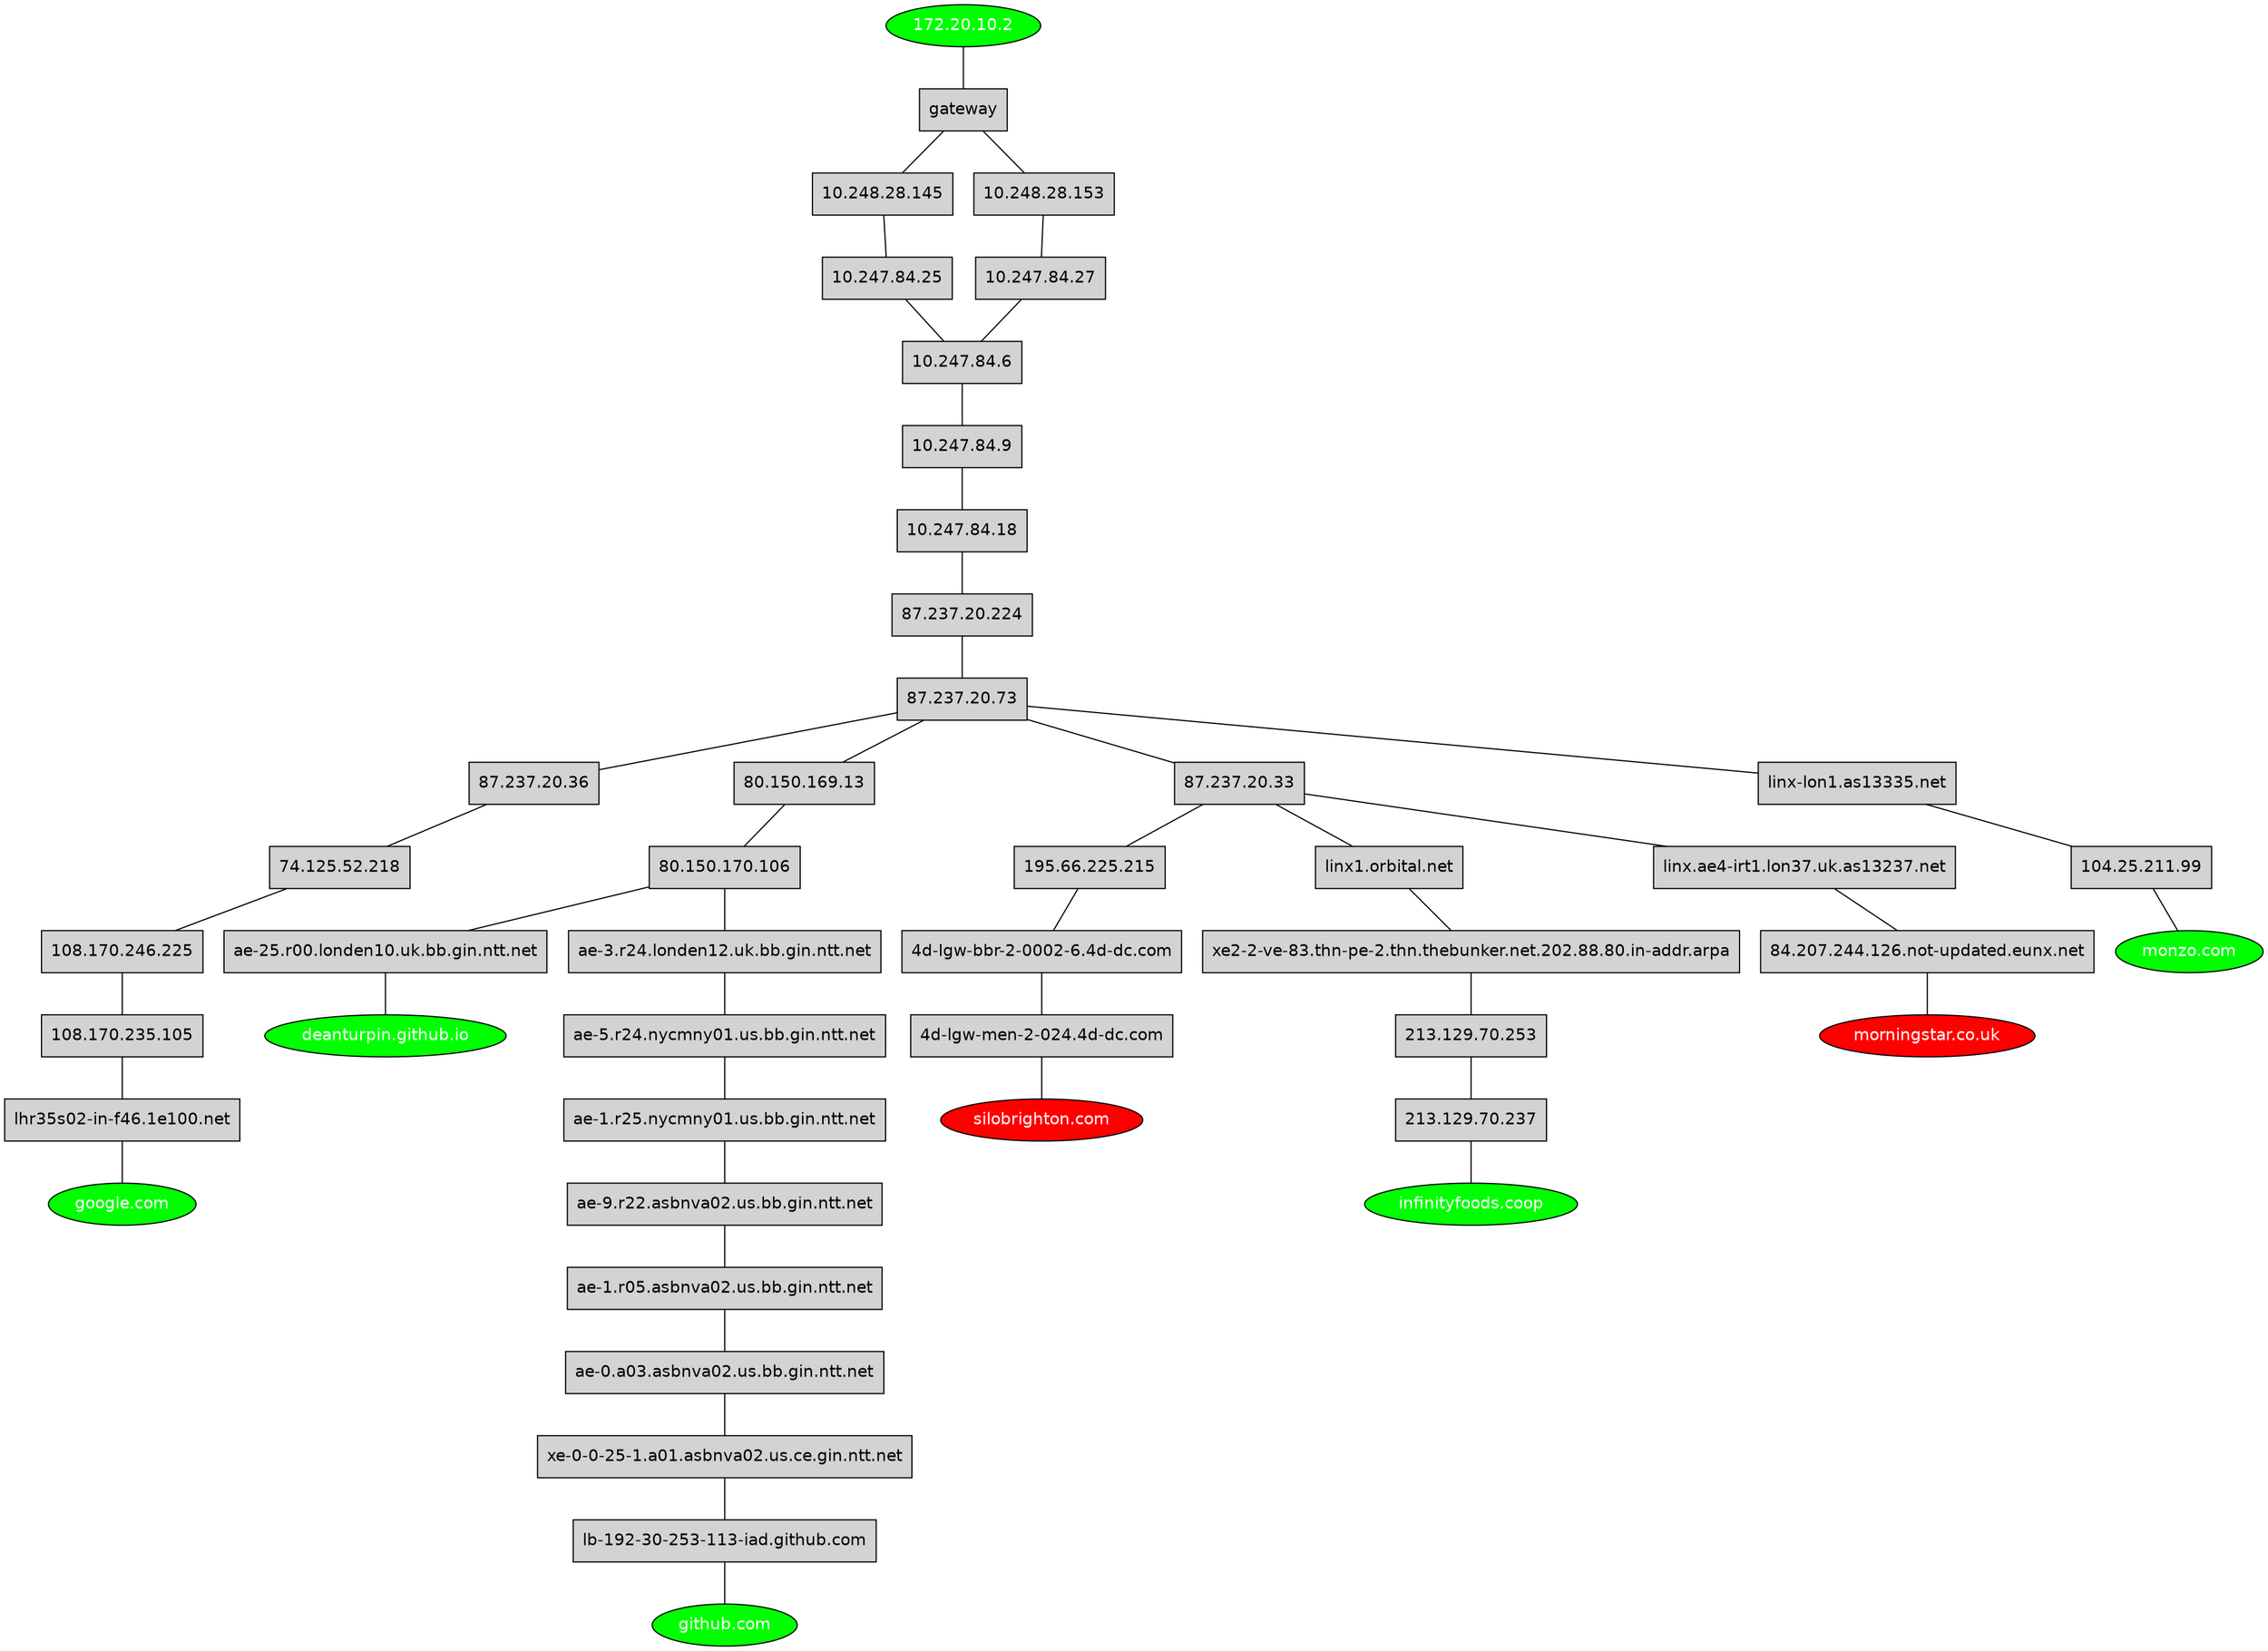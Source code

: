strict graph {

  node [shape=rectangle style=filled fontname=helvetica]
  "soy yo" [label="172.20.10.2" fillcolor=green shape=oval fontcolor=white]

  "google.com" [fillcolor=green shape=oval fontcolor=white]
  "deanturpin.github.io" [fillcolor=green shape=oval fontcolor=white]
  "github.com" [fillcolor=green shape=oval fontcolor=white]
  "silobrighton.com" [fillcolor=red shape=oval fontcolor=white]
  "monzo.com" [fillcolor=green shape=oval fontcolor=white]
  "infinityfoods.coop" [fillcolor=green shape=oval fontcolor=white]
  "morningstar.co.uk" [fillcolor=red shape=oval fontcolor=white]
  "soy yo"--"gateway"--"10.248.28.145"--"10.247.84.25"--"10.247.84.6"--"10.247.84.9"--"10.247.84.18"--"87.237.20.224"--"87.237.20.73"--"87.237.20.36"--"74.125.52.218"--"108.170.246.225"--"108.170.235.105"--"lhr35s02-in-f46.1e100.net"--"google.com"
  "soy yo"--"gateway"--"10.248.28.153"--"10.247.84.27"--"10.247.84.6"--"10.247.84.9"--"10.247.84.18"--"87.237.20.224"--"87.237.20.73"--"80.150.169.13"--"80.150.170.106"--"ae-25.r00.londen10.uk.bb.gin.ntt.net"--"deanturpin.github.io"
  "soy yo"--"gateway"--"10.248.28.153"--"10.247.84.27"--"10.247.84.6"--"10.247.84.9"--"10.247.84.18"--"87.237.20.224"--"87.237.20.73"--"80.150.169.13"--"80.150.170.106"--"ae-3.r24.londen12.uk.bb.gin.ntt.net"--"ae-5.r24.nycmny01.us.bb.gin.ntt.net"--"ae-1.r25.nycmny01.us.bb.gin.ntt.net"--"ae-9.r22.asbnva02.us.bb.gin.ntt.net"--"ae-1.r05.asbnva02.us.bb.gin.ntt.net"--"ae-0.a03.asbnva02.us.bb.gin.ntt.net"--"xe-0-0-25-1.a01.asbnva02.us.ce.gin.ntt.net"--"lb-192-30-253-113-iad.github.com"--"github.com"
  "soy yo"--"gateway"--"10.248.28.145"--"10.247.84.25"--"10.247.84.6"--"10.247.84.9"--"10.247.84.18"--"87.237.20.224"--"87.237.20.73"--"87.237.20.33"--"195.66.225.215"--"4d-lgw-bbr-2-0002-6.4d-dc.com"--"4d-lgw-men-2-024.4d-dc.com"--"silobrighton.com"
  "soy yo"--"gateway"--"10.248.28.153"--"10.247.84.27"--"10.247.84.6"--"10.247.84.9"--"10.247.84.18"--"87.237.20.224"--"87.237.20.73"--"linx-lon1.as13335.net"--"104.25.211.99"--"monzo.com"
  "soy yo"--"gateway"--"10.248.28.145"--"10.247.84.25"--"10.247.84.6"--"10.247.84.9"--"10.247.84.18"--"87.237.20.224"--"87.237.20.73"--"87.237.20.33"--"linx1.orbital.net"--"xe2-2-ve-83.thn-pe-2.thn.thebunker.net.202.88.80.in-addr.arpa"--"213.129.70.253"--"213.129.70.237"--"infinityfoods.coop"
  "soy yo"--"gateway"--"10.248.28.153"--"10.247.84.27"--"10.247.84.6"--"10.247.84.9"--"10.247.84.18"--"87.237.20.224"--"87.237.20.73"--"87.237.20.33"--"linx.ae4-irt1.lon37.uk.as13237.net"--"84.207.244.126.not-updated.eunx.net"--"morningstar.co.uk"
}
